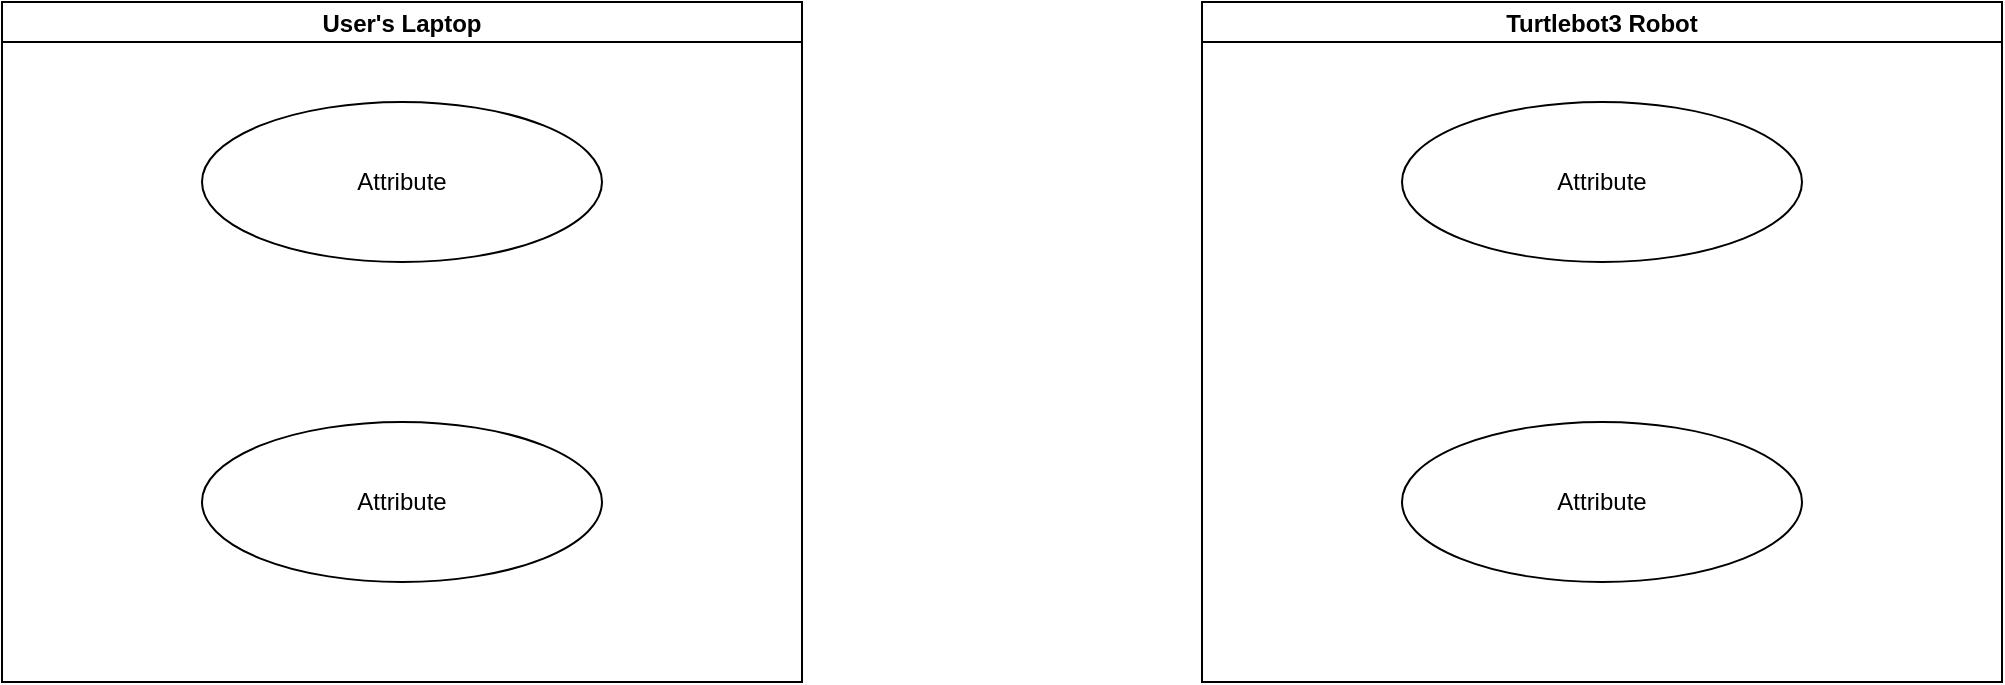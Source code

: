 <mxfile version="26.0.10">
  <diagram name="Page-1" id="dw7ZXmIKK80WhLObPSym">
    <mxGraphModel dx="1434" dy="858" grid="1" gridSize="10" guides="1" tooltips="1" connect="1" arrows="1" fold="1" page="1" pageScale="1" pageWidth="850" pageHeight="1100" math="0" shadow="0">
      <root>
        <mxCell id="0" />
        <mxCell id="1" parent="0" />
        <mxCell id="UF_Mse2QHCFi8mmVehpi-16" value="User&#39;s Laptop" style="swimlane;startSize=20;horizontal=1;containerType=tree;" vertex="1" parent="1">
          <mxGeometry x="40" y="160" width="400" height="340" as="geometry">
            <mxRectangle x="470" y="400" width="120" height="30" as="alternateBounds" />
          </mxGeometry>
        </mxCell>
        <mxCell id="UF_Mse2QHCFi8mmVehpi-15" value="Attribute" style="ellipse;whiteSpace=wrap;html=1;align=center;" vertex="1" parent="UF_Mse2QHCFi8mmVehpi-16">
          <mxGeometry x="100" y="210" width="200" height="80" as="geometry" />
        </mxCell>
        <mxCell id="UF_Mse2QHCFi8mmVehpi-20" value="Attribute" style="ellipse;whiteSpace=wrap;html=1;align=center;" vertex="1" parent="UF_Mse2QHCFi8mmVehpi-16">
          <mxGeometry x="100" y="50" width="200" height="80" as="geometry" />
        </mxCell>
        <mxCell id="UF_Mse2QHCFi8mmVehpi-21" value="Turtlebot3 Robot" style="swimlane;startSize=20;horizontal=1;containerType=tree;" vertex="1" parent="1">
          <mxGeometry x="640" y="160" width="400" height="340" as="geometry">
            <mxRectangle x="470" y="400" width="120" height="30" as="alternateBounds" />
          </mxGeometry>
        </mxCell>
        <mxCell id="UF_Mse2QHCFi8mmVehpi-22" value="Attribute" style="ellipse;whiteSpace=wrap;html=1;align=center;" vertex="1" parent="UF_Mse2QHCFi8mmVehpi-21">
          <mxGeometry x="100" y="210" width="200" height="80" as="geometry" />
        </mxCell>
        <mxCell id="UF_Mse2QHCFi8mmVehpi-23" value="Attribute" style="ellipse;whiteSpace=wrap;html=1;align=center;" vertex="1" parent="UF_Mse2QHCFi8mmVehpi-21">
          <mxGeometry x="100" y="50" width="200" height="80" as="geometry" />
        </mxCell>
      </root>
    </mxGraphModel>
  </diagram>
</mxfile>
